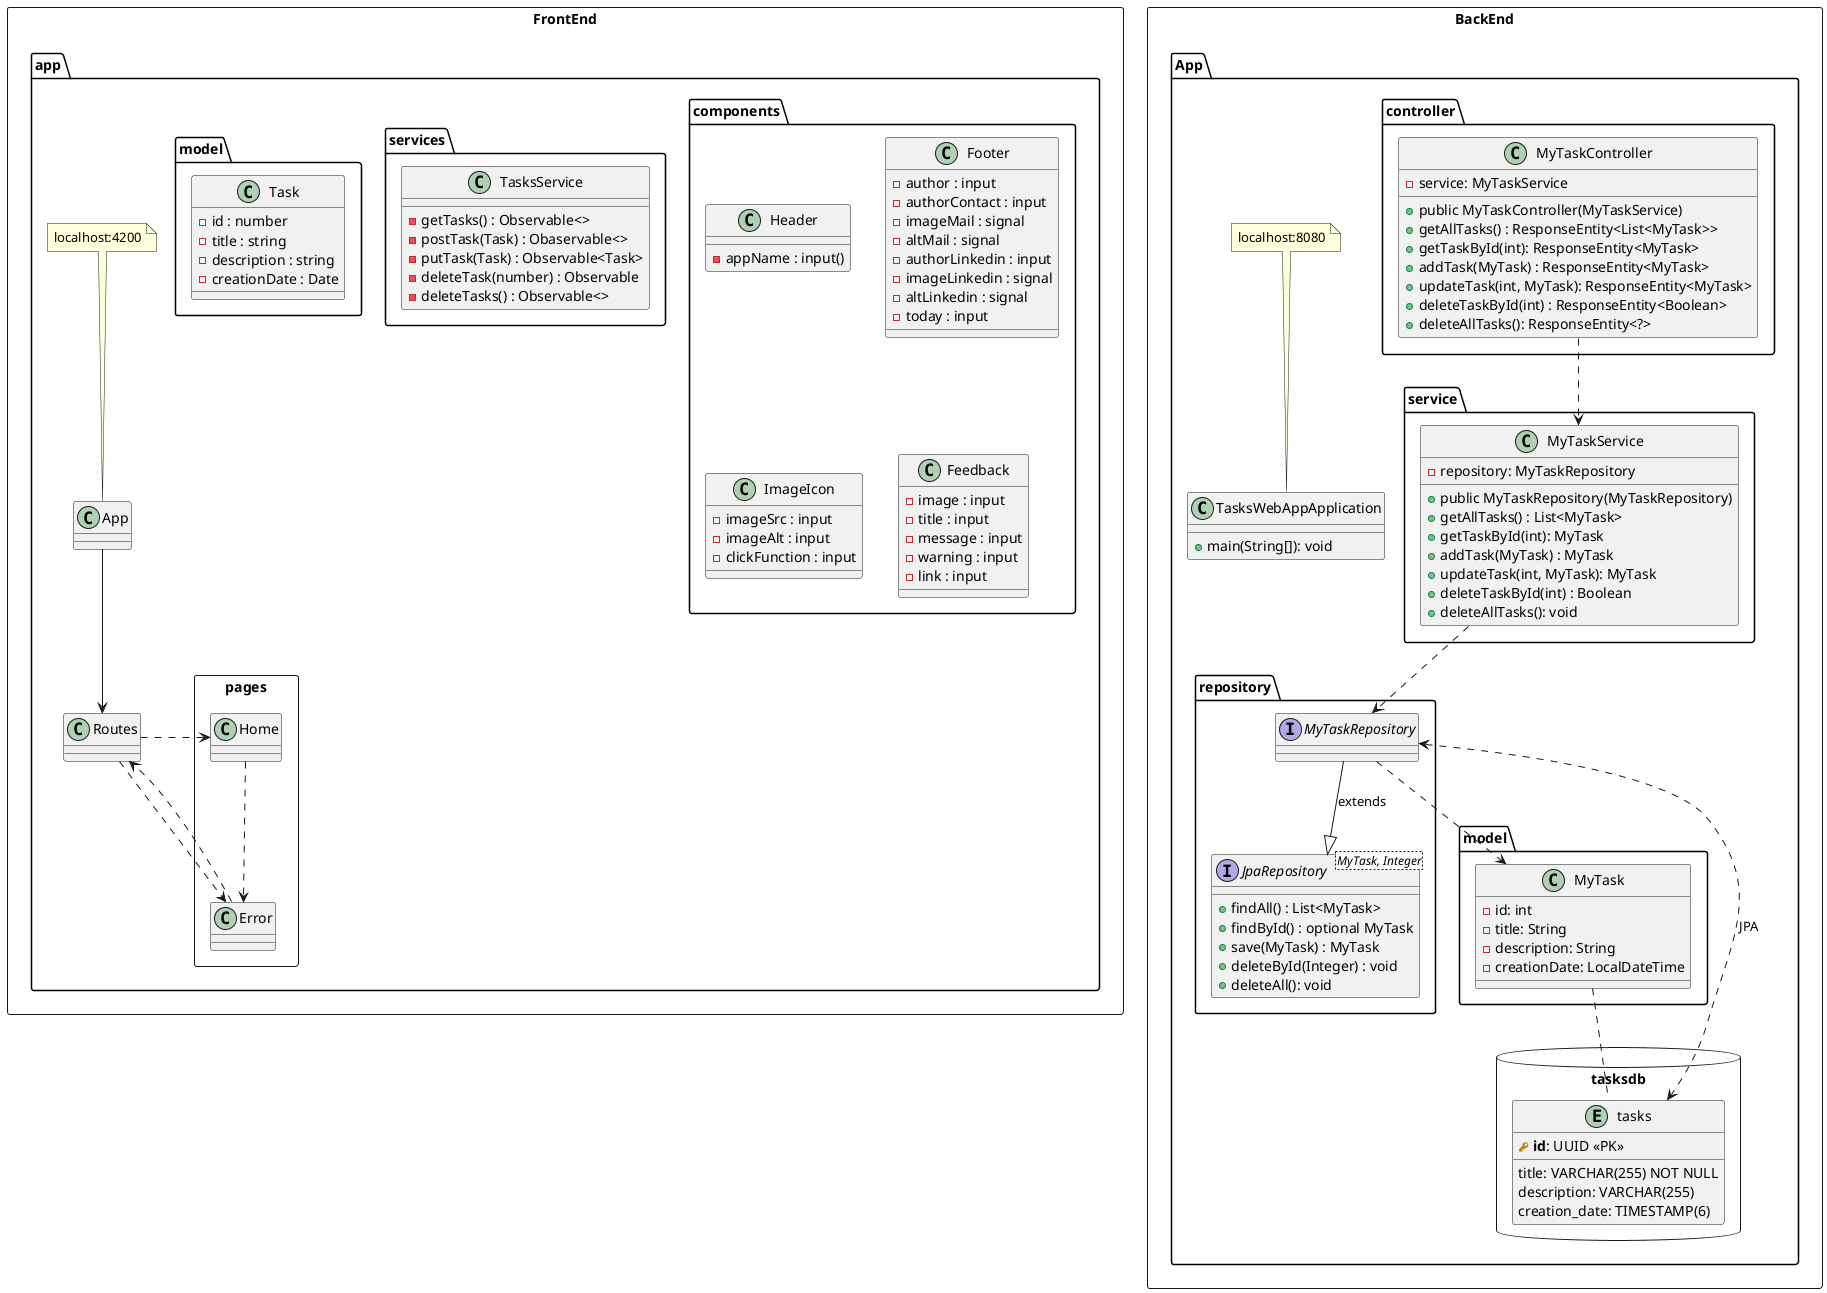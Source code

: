 @startuml
!define primary_key(x) <b><color:#b8861b><&key></color> x</b>
!define foreign_key(x) <color:#aaaaaa><&key></color> x.
!define column(x) <color:#efefef><&media-record></color> x.

package BackEnd <<Rectangle>> {
package App <<folder>> {

class TasksWebAppApplication {
  + main(String[]): void
}
note top: localhost:8080

package controller <<Folder>> {
  class MyTaskController {
    - service: MyTaskService
    + public MyTaskController(MyTaskService)
    + getAllTasks() : ResponseEntity<List<MyTask>>
    + getTaskById(int): ResponseEntity<MyTask>
    + addTask(MyTask) : ResponseEntity<MyTask>
    + updateTask(int, MyTask): ResponseEntity<MyTask>
    + deleteTaskById(int) : ResponseEntity<Boolean>
    + deleteAllTasks(): ResponseEntity<?>
  }
}

package service <<Folder>> {
  class MyTaskService {
    - repository: MyTaskRepository
    + public MyTaskRepository(MyTaskRepository)
    + getAllTasks() : List<MyTask>
    + getTaskById(int): MyTask
    + addTask(MyTask) : MyTask
    + updateTask(int, MyTask): MyTask
    + deleteTaskById(int) : Boolean
    + deleteAllTasks(): void
  }
}

package repository <<Folder>> {
  interface MyTaskRepository
  interface JpaRepository<MyTask, Integer> {
    + findAll() : List<MyTask>
    + findById() : optional MyTask
    + save(MyTask) : MyTask
    + deleteById(Integer) : void
    + deleteAll(): void
  }
}

package model <<Folder>> {
  class MyTask {
    - id: int
    - title: String
    - description: String
    - creationDate: LocalDateTime
  }
}

package tasksdb <<Database>> {
  entity tasks {
    primary_key(id): UUID <<PK>>
    title: VARCHAR(255) NOT NULL
    description: VARCHAR(255)
    creation_date: TIMESTAMP(6)
  }
}


MyTaskController ..> MyTaskService
MyTaskService ..> MyTaskRepository
MyTaskRepository --|> JpaRepository : extends
MyTaskRepository ..> MyTask
MyTask .. tasks
MyTaskRepository <..> tasks : JPA
}
}

package FrontEnd <<Rectangle>> {
package app <<folder>> {
  class App
  note top: localhost:4200
  class Routes
  package pages <<Rectangle>> {
    class Home
    class Error
  }
App --> Routes
Routes ..> Home
Home ..> Error
Routes ..> Error
Error ..> Routes
  package components <<folder>> {
    class Header {
      - appName : input()
    }
    class Footer {
      - author : input
      - authorContact : input
      - imageMail : signal
      - altMail : signal
      - authorLinkedin : input
      - imageLinkedin : signal
      - altLinkedin : signal
      - today : input
    }
    class ImageIcon {
      - imageSrc : input
      - imageAlt : input
      - clickFunction : input
    }
    class Feedback {
      - image : input
      - title : input
      - message : input
      - warning : input
      - link : input
    }
  }
  package services <<folder>> {
    class TasksService {
      - getTasks() : Observable<>
      - postTask(Task) : Obaservable<>
      - putTask(Task) : Observable<Task>
      - deleteTask(number) : Observable
      - deleteTasks() : Observable<>
    }
  }
  package model <<folder>> {
    class Task {
      - id : number
      - title : string
      - description : string
      - creationDate : Date
    }
  }
}
}

@enduml